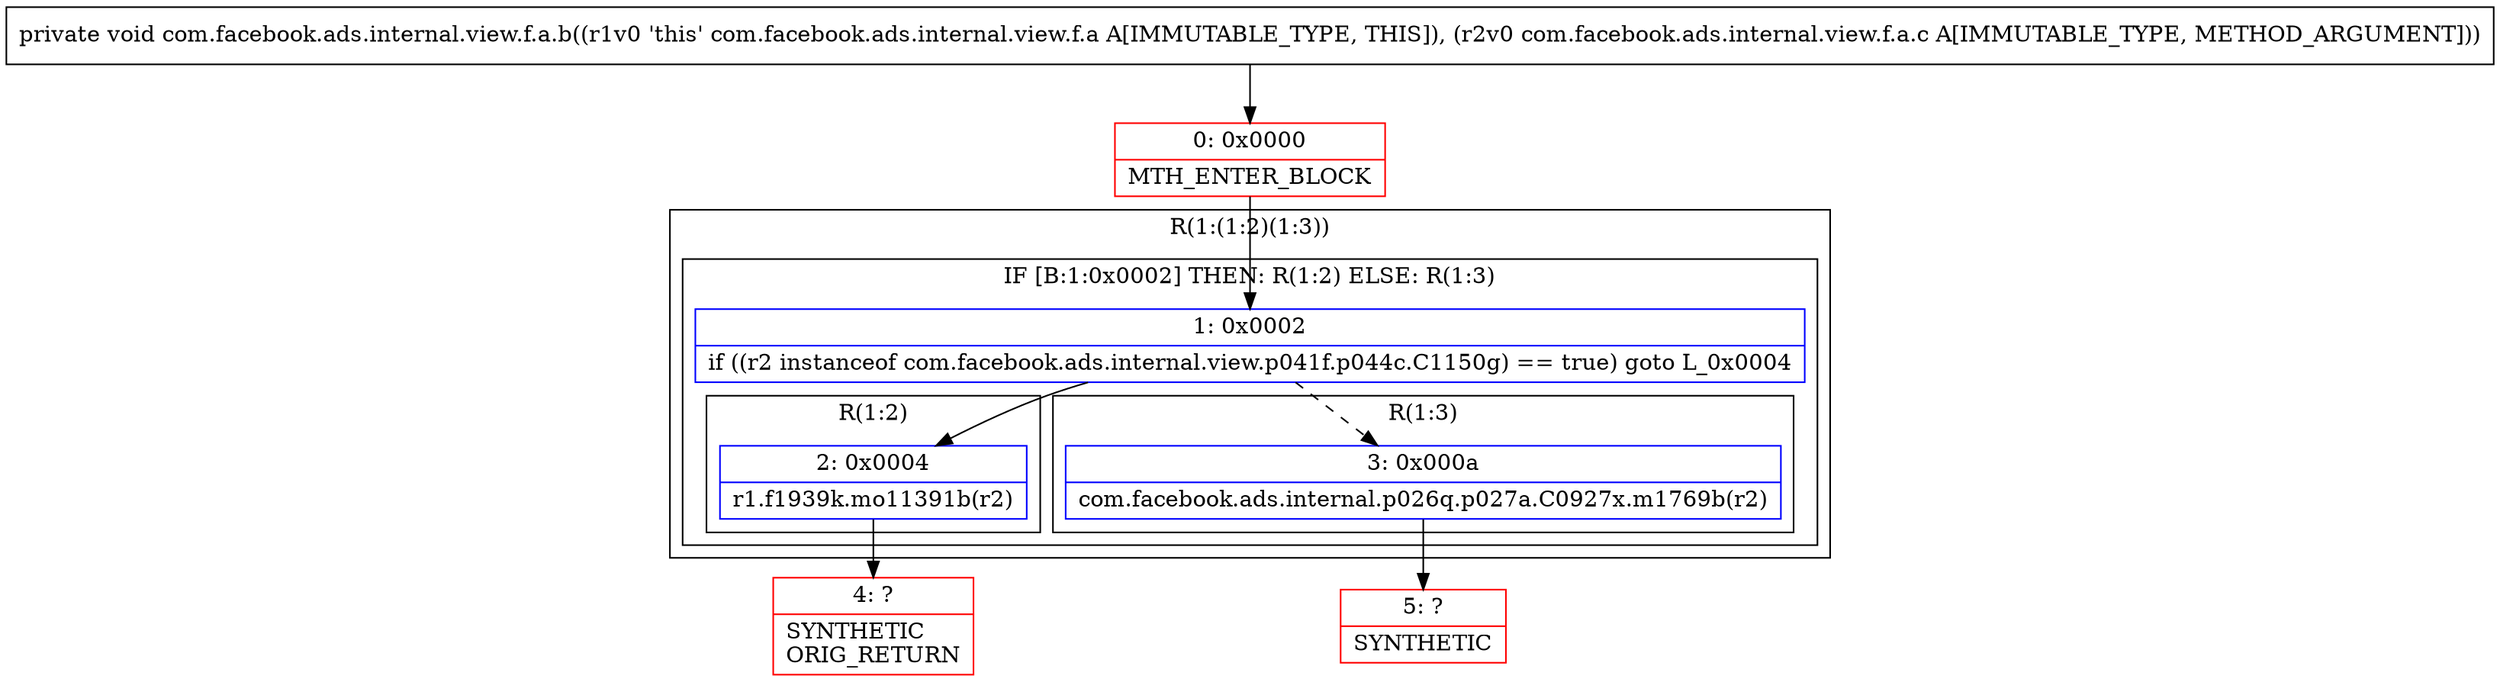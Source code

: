 digraph "CFG forcom.facebook.ads.internal.view.f.a.b(Lcom\/facebook\/ads\/internal\/view\/f\/a\/c;)V" {
subgraph cluster_Region_1005578247 {
label = "R(1:(1:2)(1:3))";
node [shape=record,color=blue];
subgraph cluster_IfRegion_1861146678 {
label = "IF [B:1:0x0002] THEN: R(1:2) ELSE: R(1:3)";
node [shape=record,color=blue];
Node_1 [shape=record,label="{1\:\ 0x0002|if ((r2 instanceof com.facebook.ads.internal.view.p041f.p044c.C1150g) == true) goto L_0x0004\l}"];
subgraph cluster_Region_55944109 {
label = "R(1:2)";
node [shape=record,color=blue];
Node_2 [shape=record,label="{2\:\ 0x0004|r1.f1939k.mo11391b(r2)\l}"];
}
subgraph cluster_Region_1005895935 {
label = "R(1:3)";
node [shape=record,color=blue];
Node_3 [shape=record,label="{3\:\ 0x000a|com.facebook.ads.internal.p026q.p027a.C0927x.m1769b(r2)\l}"];
}
}
}
Node_0 [shape=record,color=red,label="{0\:\ 0x0000|MTH_ENTER_BLOCK\l}"];
Node_4 [shape=record,color=red,label="{4\:\ ?|SYNTHETIC\lORIG_RETURN\l}"];
Node_5 [shape=record,color=red,label="{5\:\ ?|SYNTHETIC\l}"];
MethodNode[shape=record,label="{private void com.facebook.ads.internal.view.f.a.b((r1v0 'this' com.facebook.ads.internal.view.f.a A[IMMUTABLE_TYPE, THIS]), (r2v0 com.facebook.ads.internal.view.f.a.c A[IMMUTABLE_TYPE, METHOD_ARGUMENT])) }"];
MethodNode -> Node_0;
Node_1 -> Node_2;
Node_1 -> Node_3[style=dashed];
Node_2 -> Node_4;
Node_3 -> Node_5;
Node_0 -> Node_1;
}

